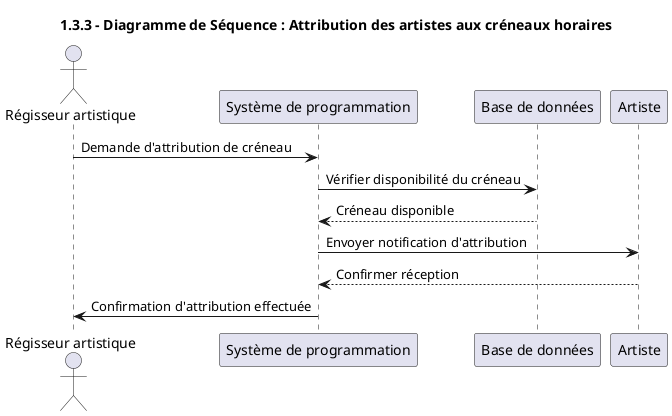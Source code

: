 @startuml
!pragma layout smetana
title 1.3.3 - Diagramme de Séquence : Attribution des artistes aux créneaux horaires

actor "Régisseur artistique" as regisseur
participant "Système de programmation" as systeme
participant "Base de données" as bdd
participant "Artiste" as artiste

regisseur -> systeme : Demande d'attribution de créneau
systeme -> bdd : Vérifier disponibilité du créneau
bdd --> systeme : Créneau disponible
systeme -> artiste : Envoyer notification d'attribution
artiste --> systeme : Confirmer réception
systeme -> regisseur : Confirmation d'attribution effectuée

@enduml
